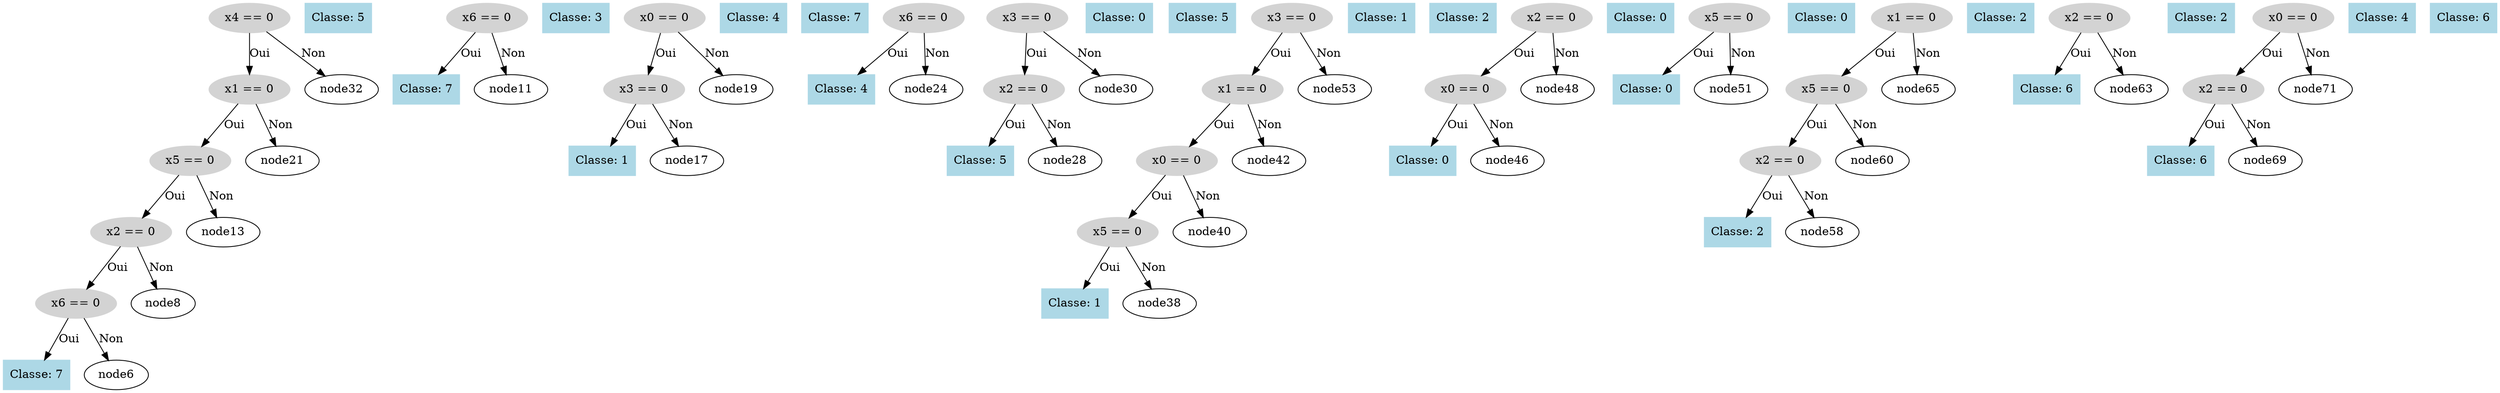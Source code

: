 digraph DecisionTree {
  node0 [label="x4 == 0", shape=ellipse, style=filled, color=lightgray];
  node0 -> node1 [label="Oui"];
  node1 [label="x1 == 0", shape=ellipse, style=filled, color=lightgray];
  node1 -> node2 [label="Oui"];
  node2 [label="x5 == 0", shape=ellipse, style=filled, color=lightgray];
  node2 -> node3 [label="Oui"];
  node3 [label="x2 == 0", shape=ellipse, style=filled, color=lightgray];
  node3 -> node4 [label="Oui"];
  node4 [label="x6 == 0", shape=ellipse, style=filled, color=lightgray];
  node4 -> node5 [label="Oui"];
  node5 [label="Classe: 7", shape=box, style=filled, color=lightblue];
  node4 -> node6 [label="Non"];
  node7 [label="Classe: 5", shape=box, style=filled, color=lightblue];
  node3 -> node8 [label="Non"];
  node9 [label="x6 == 0", shape=ellipse, style=filled, color=lightgray];
  node9 -> node10 [label="Oui"];
  node10 [label="Classe: 7", shape=box, style=filled, color=lightblue];
  node9 -> node11 [label="Non"];
  node12 [label="Classe: 3", shape=box, style=filled, color=lightblue];
  node2 -> node13 [label="Non"];
  node14 [label="x0 == 0", shape=ellipse, style=filled, color=lightgray];
  node14 -> node15 [label="Oui"];
  node15 [label="x3 == 0", shape=ellipse, style=filled, color=lightgray];
  node15 -> node16 [label="Oui"];
  node16 [label="Classe: 1", shape=box, style=filled, color=lightblue];
  node15 -> node17 [label="Non"];
  node18 [label="Classe: 4", shape=box, style=filled, color=lightblue];
  node14 -> node19 [label="Non"];
  node20 [label="Classe: 7", shape=box, style=filled, color=lightblue];
  node1 -> node21 [label="Non"];
  node22 [label="x6 == 0", shape=ellipse, style=filled, color=lightgray];
  node22 -> node23 [label="Oui"];
  node23 [label="Classe: 4", shape=box, style=filled, color=lightblue];
  node22 -> node24 [label="Non"];
  node25 [label="x3 == 0", shape=ellipse, style=filled, color=lightgray];
  node25 -> node26 [label="Oui"];
  node26 [label="x2 == 0", shape=ellipse, style=filled, color=lightgray];
  node26 -> node27 [label="Oui"];
  node27 [label="Classe: 5", shape=box, style=filled, color=lightblue];
  node26 -> node28 [label="Non"];
  node29 [label="Classe: 0", shape=box, style=filled, color=lightblue];
  node25 -> node30 [label="Non"];
  node31 [label="Classe: 5", shape=box, style=filled, color=lightblue];
  node0 -> node32 [label="Non"];
  node33 [label="x3 == 0", shape=ellipse, style=filled, color=lightgray];
  node33 -> node34 [label="Oui"];
  node34 [label="x1 == 0", shape=ellipse, style=filled, color=lightgray];
  node34 -> node35 [label="Oui"];
  node35 [label="x0 == 0", shape=ellipse, style=filled, color=lightgray];
  node35 -> node36 [label="Oui"];
  node36 [label="x5 == 0", shape=ellipse, style=filled, color=lightgray];
  node36 -> node37 [label="Oui"];
  node37 [label="Classe: 1", shape=box, style=filled, color=lightblue];
  node36 -> node38 [label="Non"];
  node39 [label="Classe: 1", shape=box, style=filled, color=lightblue];
  node35 -> node40 [label="Non"];
  node41 [label="Classe: 2", shape=box, style=filled, color=lightblue];
  node34 -> node42 [label="Non"];
  node43 [label="x2 == 0", shape=ellipse, style=filled, color=lightgray];
  node43 -> node44 [label="Oui"];
  node44 [label="x0 == 0", shape=ellipse, style=filled, color=lightgray];
  node44 -> node45 [label="Oui"];
  node45 [label="Classe: 0", shape=box, style=filled, color=lightblue];
  node44 -> node46 [label="Non"];
  node47 [label="Classe: 0", shape=box, style=filled, color=lightblue];
  node43 -> node48 [label="Non"];
  node49 [label="x5 == 0", shape=ellipse, style=filled, color=lightgray];
  node49 -> node50 [label="Oui"];
  node50 [label="Classe: 0", shape=box, style=filled, color=lightblue];
  node49 -> node51 [label="Non"];
  node52 [label="Classe: 0", shape=box, style=filled, color=lightblue];
  node33 -> node53 [label="Non"];
  node54 [label="x1 == 0", shape=ellipse, style=filled, color=lightgray];
  node54 -> node55 [label="Oui"];
  node55 [label="x5 == 0", shape=ellipse, style=filled, color=lightgray];
  node55 -> node56 [label="Oui"];
  node56 [label="x2 == 0", shape=ellipse, style=filled, color=lightgray];
  node56 -> node57 [label="Oui"];
  node57 [label="Classe: 2", shape=box, style=filled, color=lightblue];
  node56 -> node58 [label="Non"];
  node59 [label="Classe: 2", shape=box, style=filled, color=lightblue];
  node55 -> node60 [label="Non"];
  node61 [label="x2 == 0", shape=ellipse, style=filled, color=lightgray];
  node61 -> node62 [label="Oui"];
  node62 [label="Classe: 6", shape=box, style=filled, color=lightblue];
  node61 -> node63 [label="Non"];
  node64 [label="Classe: 2", shape=box, style=filled, color=lightblue];
  node54 -> node65 [label="Non"];
  node66 [label="x0 == 0", shape=ellipse, style=filled, color=lightgray];
  node66 -> node67 [label="Oui"];
  node67 [label="x2 == 0", shape=ellipse, style=filled, color=lightgray];
  node67 -> node68 [label="Oui"];
  node68 [label="Classe: 6", shape=box, style=filled, color=lightblue];
  node67 -> node69 [label="Non"];
  node70 [label="Classe: 4", shape=box, style=filled, color=lightblue];
  node66 -> node71 [label="Non"];
  node72 [label="Classe: 6", shape=box, style=filled, color=lightblue];
}
